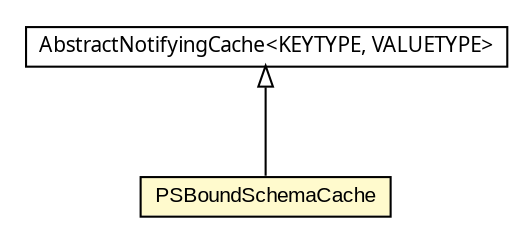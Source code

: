 #!/usr/local/bin/dot
#
# Class diagram 
# Generated by UMLGraph version 5.1 (http://www.umlgraph.org/)
#

digraph G {
	edge [fontname="arial",fontsize=10,labelfontname="arial",labelfontsize=10];
	node [fontname="arial",fontsize=10,shape=plaintext];
	nodesep=0.25;
	ranksep=0.5;
	// com.helger.schematron.pure.bound.PSBoundSchemaCache
	c4635 [label=<<table title="com.helger.schematron.pure.bound.PSBoundSchemaCache" border="0" cellborder="1" cellspacing="0" cellpadding="2" port="p" bgcolor="lemonChiffon" href="./PSBoundSchemaCache.html">
		<tr><td><table border="0" cellspacing="0" cellpadding="1">
<tr><td align="center" balign="center"> PSBoundSchemaCache </td></tr>
		</table></td></tr>
		</table>>, fontname="arial", fontcolor="black", fontsize=10.0];
	//com.helger.schematron.pure.bound.PSBoundSchemaCache extends com.helger.commons.cache.AbstractNotifyingCache<com.helger.schematron.pure.bound.PSBoundSchemaCacheKey, com.helger.schematron.pure.bound.IPSBoundSchema>
	c4741:p -> c4635:p [dir=back,arrowtail=empty];
	// com.helger.commons.cache.AbstractNotifyingCache<KEYTYPE, VALUETYPE>
	c4741 [label=<<table title="com.helger.commons.cache.AbstractNotifyingCache" border="0" cellborder="1" cellspacing="0" cellpadding="2" port="p">
		<tr><td><table border="0" cellspacing="0" cellpadding="1">
<tr><td align="center" balign="center"><font face="ariali"> AbstractNotifyingCache&lt;KEYTYPE, VALUETYPE&gt; </font></td></tr>
		</table></td></tr>
		</table>>, fontname="arial", fontcolor="black", fontsize=10.0];
}

